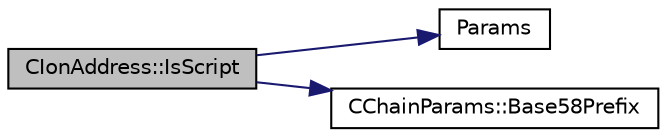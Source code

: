 digraph "CIonAddress::IsScript"
{
  edge [fontname="Helvetica",fontsize="10",labelfontname="Helvetica",labelfontsize="10"];
  node [fontname="Helvetica",fontsize="10",shape=record];
  rankdir="LR";
  Node118 [label="CIonAddress::IsScript",height=0.2,width=0.4,color="black", fillcolor="grey75", style="filled", fontcolor="black"];
  Node118 -> Node119 [color="midnightblue",fontsize="10",style="solid",fontname="Helvetica"];
  Node119 [label="Params",height=0.2,width=0.4,color="black", fillcolor="white", style="filled",URL="$df/dbf/chainparams_8cpp.html#ace5c5b706d71a324a417dd2db394fd4a",tooltip="Return the currently selected parameters. "];
  Node118 -> Node120 [color="midnightblue",fontsize="10",style="solid",fontname="Helvetica"];
  Node120 [label="CChainParams::Base58Prefix",height=0.2,width=0.4,color="black", fillcolor="white", style="filled",URL="$d1/d4f/class_c_chain_params.html#a103c58eca4a26a71201882b3ed6c4cb4"];
}
